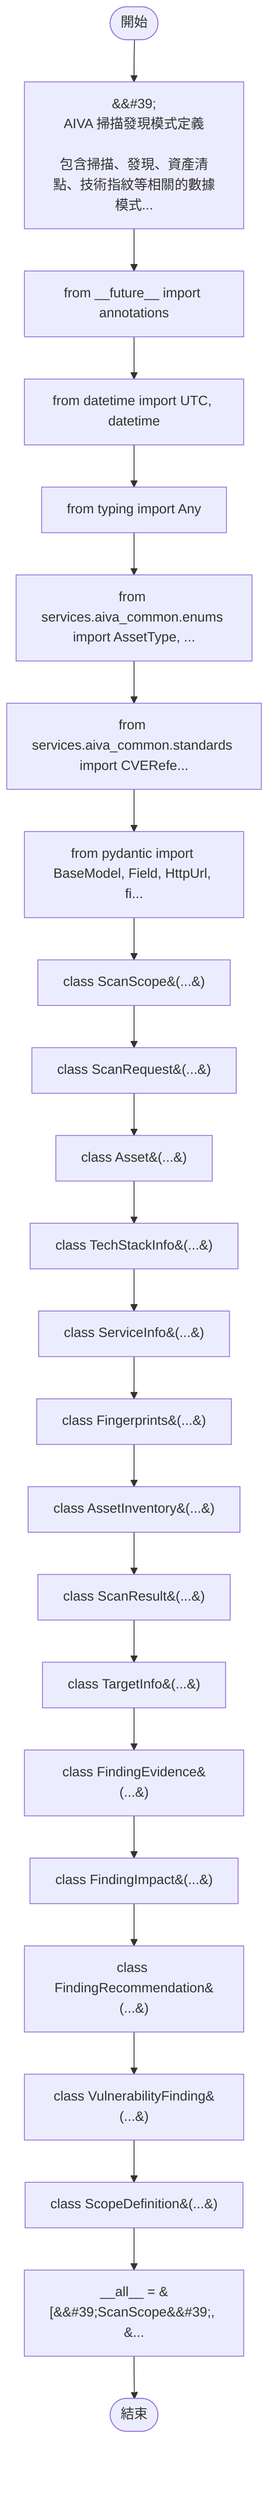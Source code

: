 flowchart TB
    n1([開始])
    n2([結束])
    n3[&amp;&#35;39;\nAIVA 掃描發現模式定義\n\n包含掃描、發現、資產清點、技術指紋等相關的數據模式...]
    n4[from __future__ import annotations]
    n5[from datetime import UTC, datetime]
    n6[from typing import Any]
    n7[from services.aiva_common.enums import AssetType, ...]
    n8[from services.aiva_common.standards import CVERefe...]
    n9[from pydantic import BaseModel, Field, HttpUrl, fi...]
    n10[class ScanScope&#40;...&#41;]
    n11[class ScanRequest&#40;...&#41;]
    n12[class Asset&#40;...&#41;]
    n13[class TechStackInfo&#40;...&#41;]
    n14[class ServiceInfo&#40;...&#41;]
    n15[class Fingerprints&#40;...&#41;]
    n16[class AssetInventory&#40;...&#41;]
    n17[class ScanResult&#40;...&#41;]
    n18[class TargetInfo&#40;...&#41;]
    n19[class FindingEvidence&#40;...&#41;]
    n20[class FindingImpact&#40;...&#41;]
    n21[class FindingRecommendation&#40;...&#41;]
    n22[class VulnerabilityFinding&#40;...&#41;]
    n23[class ScopeDefinition&#40;...&#41;]
    n24[__all__ = &#91;&amp;&#35;39;ScanScope&amp;&#35;39;, &amp;...]
    n1 --> n3
    n3 --> n4
    n4 --> n5
    n5 --> n6
    n6 --> n7
    n7 --> n8
    n8 --> n9
    n9 --> n10
    n10 --> n11
    n11 --> n12
    n12 --> n13
    n13 --> n14
    n14 --> n15
    n15 --> n16
    n16 --> n17
    n17 --> n18
    n18 --> n19
    n19 --> n20
    n20 --> n21
    n21 --> n22
    n22 --> n23
    n23 --> n24
    n24 --> n2